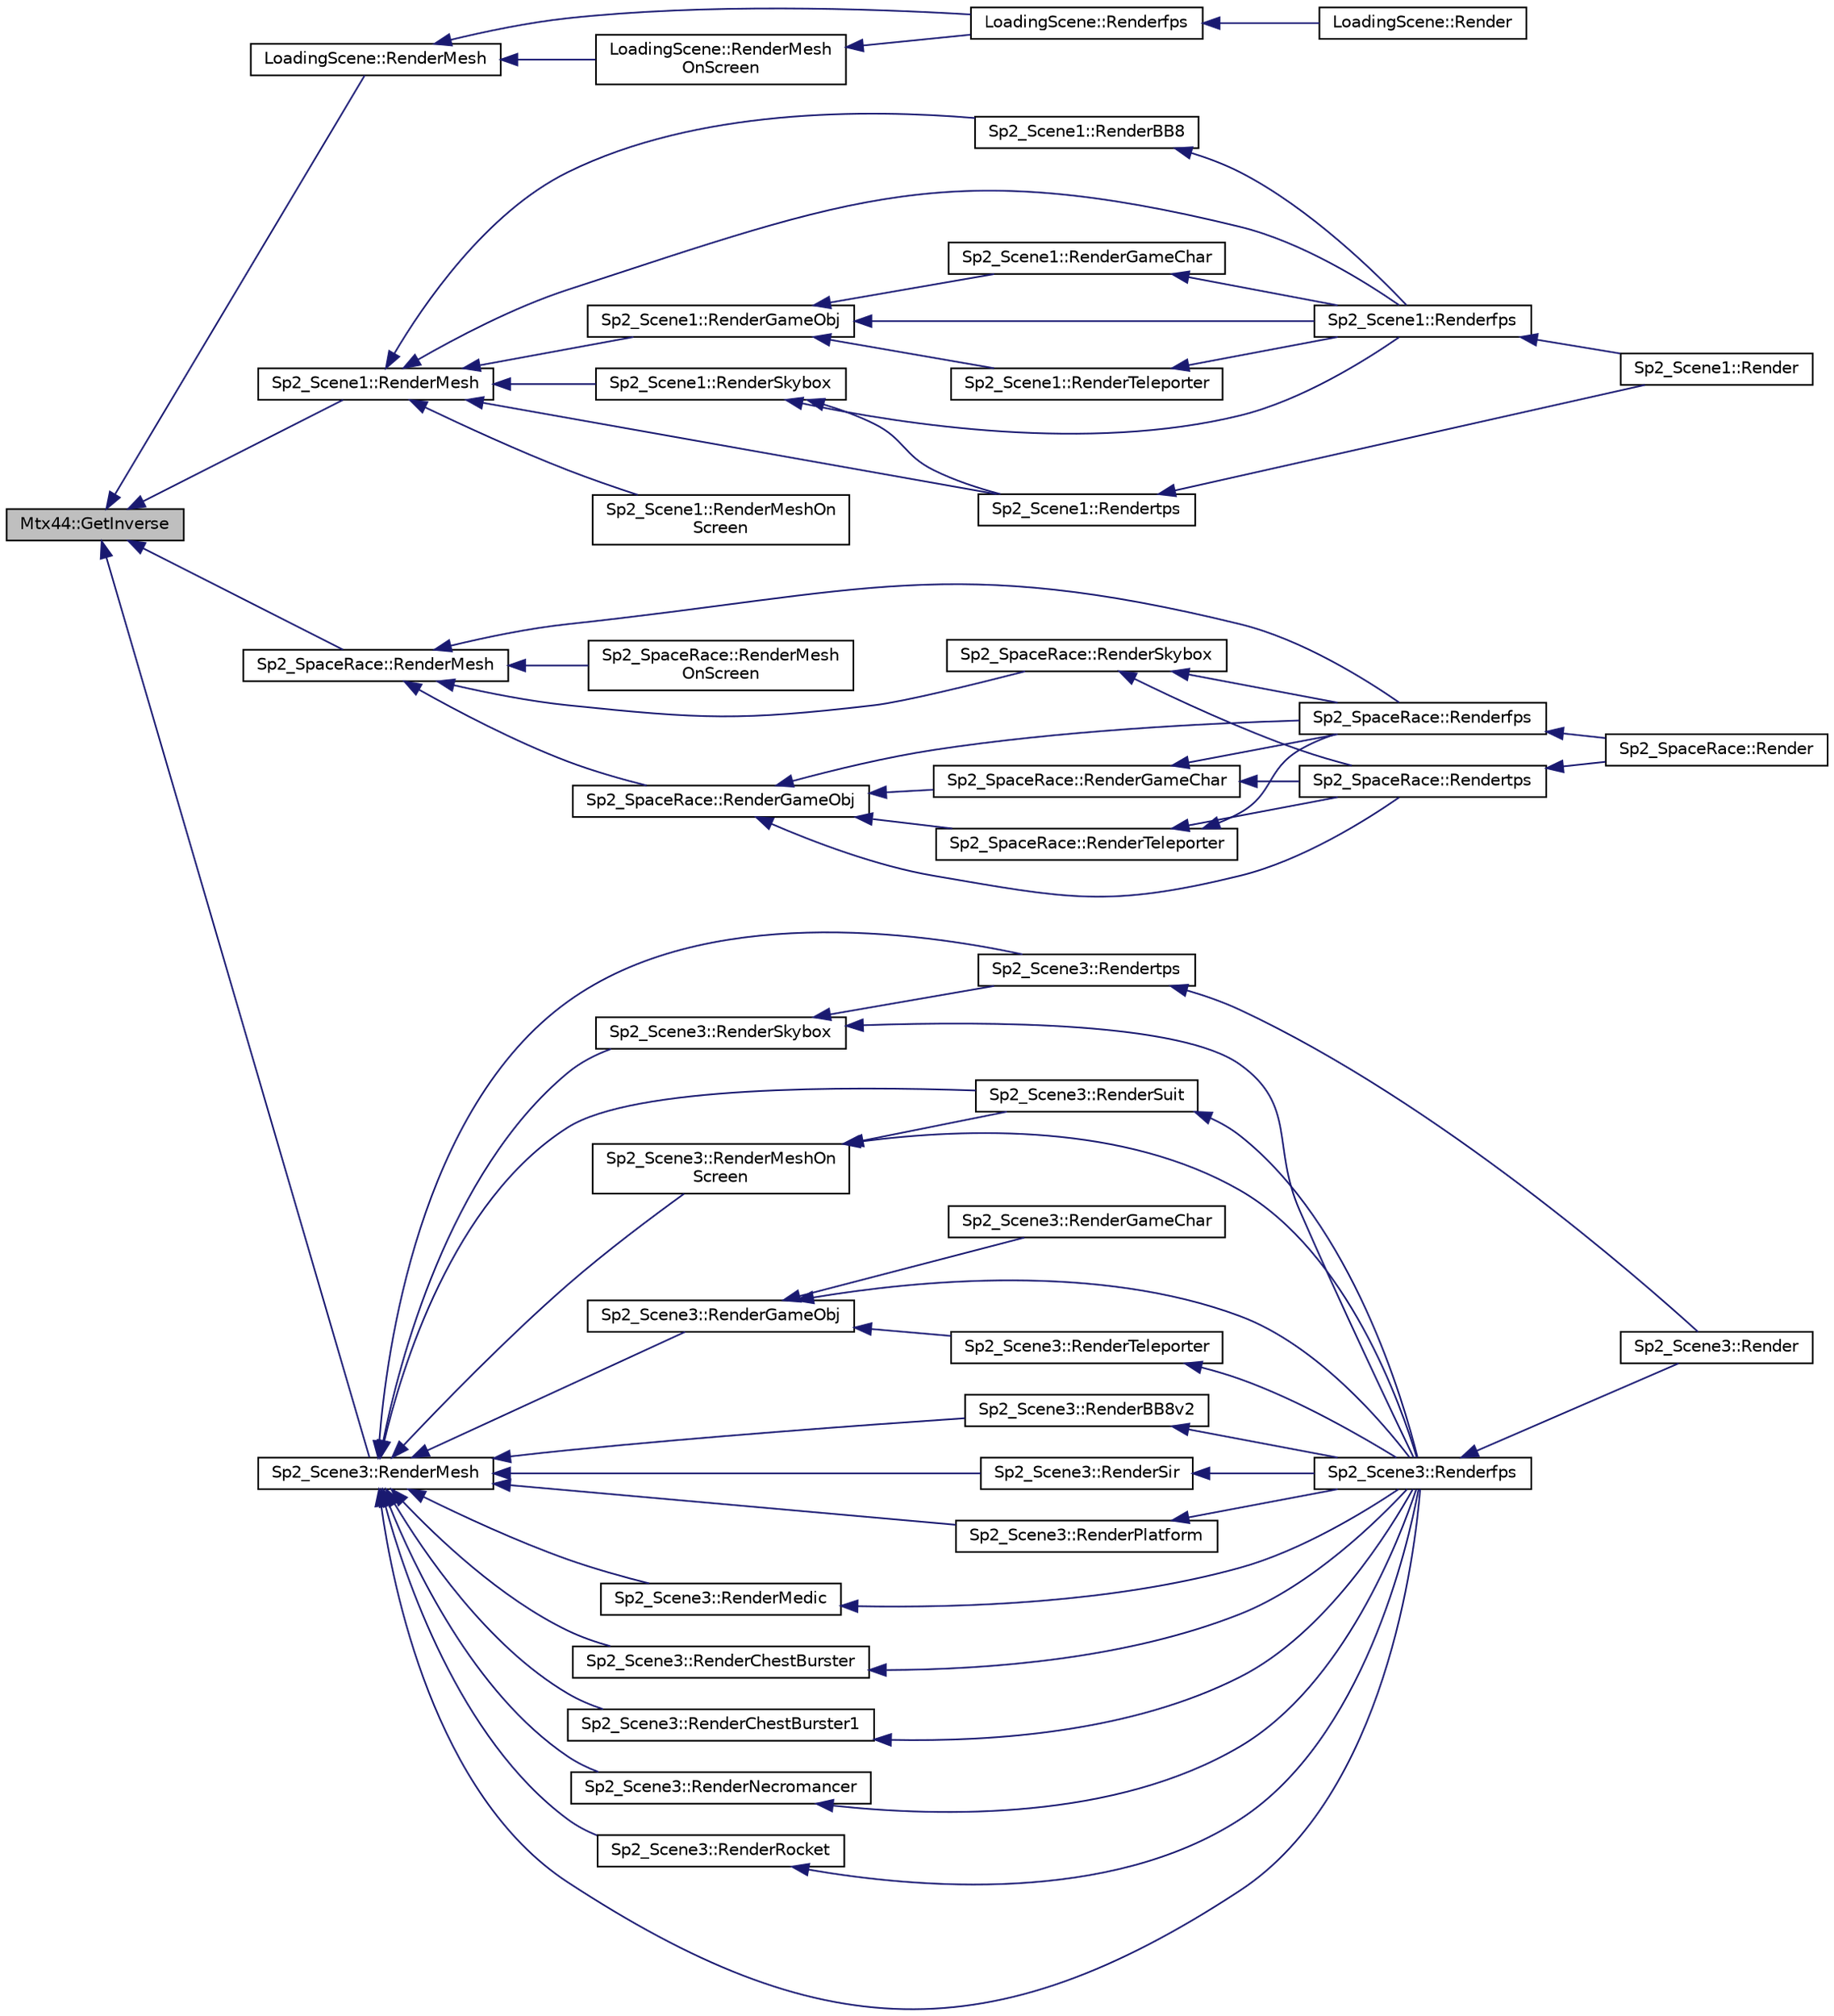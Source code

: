 digraph "Mtx44::GetInverse"
{
  bgcolor="transparent";
  edge [fontname="Helvetica",fontsize="10",labelfontname="Helvetica",labelfontsize="10"];
  node [fontname="Helvetica",fontsize="10",shape=record];
  rankdir="LR";
  Node1 [label="Mtx44::GetInverse",height=0.2,width=0.4,color="black", fillcolor="grey75", style="filled", fontcolor="black"];
  Node1 -> Node2 [dir="back",color="midnightblue",fontsize="10",style="solid",fontname="Helvetica"];
  Node2 [label="LoadingScene::RenderMesh",height=0.2,width=0.4,color="black",URL="$classLoadingScene.html#acc79ce6f818d54de42bb7d4beafd33e7"];
  Node2 -> Node3 [dir="back",color="midnightblue",fontsize="10",style="solid",fontname="Helvetica"];
  Node3 [label="LoadingScene::Renderfps",height=0.2,width=0.4,color="black",URL="$classLoadingScene.html#a35ba516ca75c80353cd958f6393b4ef7"];
  Node3 -> Node4 [dir="back",color="midnightblue",fontsize="10",style="solid",fontname="Helvetica"];
  Node4 [label="LoadingScene::Render",height=0.2,width=0.4,color="black",URL="$classLoadingScene.html#a20d69f97ec73d55519a3481f32dd804b"];
  Node2 -> Node5 [dir="back",color="midnightblue",fontsize="10",style="solid",fontname="Helvetica"];
  Node5 [label="LoadingScene::RenderMesh\lOnScreen",height=0.2,width=0.4,color="black",URL="$classLoadingScene.html#ac183e240781b77c43cdf4c490f5358e8"];
  Node5 -> Node3 [dir="back",color="midnightblue",fontsize="10",style="solid",fontname="Helvetica"];
  Node1 -> Node6 [dir="back",color="midnightblue",fontsize="10",style="solid",fontname="Helvetica"];
  Node6 [label="Sp2_Scene1::RenderMesh",height=0.2,width=0.4,color="black",URL="$classSp2__Scene1.html#a974bf14779d9515128872057892ca93f"];
  Node6 -> Node7 [dir="back",color="midnightblue",fontsize="10",style="solid",fontname="Helvetica"];
  Node7 [label="Sp2_Scene1::RenderSkybox",height=0.2,width=0.4,color="black",URL="$classSp2__Scene1.html#a6cafd60fcaa17a0a33d0d447db24f08d"];
  Node7 -> Node8 [dir="back",color="midnightblue",fontsize="10",style="solid",fontname="Helvetica"];
  Node8 [label="Sp2_Scene1::Renderfps",height=0.2,width=0.4,color="black",URL="$classSp2__Scene1.html#ad6a43af14f5aca3417deea62b24dbc7e"];
  Node8 -> Node9 [dir="back",color="midnightblue",fontsize="10",style="solid",fontname="Helvetica"];
  Node9 [label="Sp2_Scene1::Render",height=0.2,width=0.4,color="black",URL="$classSp2__Scene1.html#a5d45996751484538f8f7675a1db98979"];
  Node7 -> Node10 [dir="back",color="midnightblue",fontsize="10",style="solid",fontname="Helvetica"];
  Node10 [label="Sp2_Scene1::Rendertps",height=0.2,width=0.4,color="black",URL="$classSp2__Scene1.html#a5d1d239478f7d035b00458f563f3d8a6"];
  Node10 -> Node9 [dir="back",color="midnightblue",fontsize="10",style="solid",fontname="Helvetica"];
  Node6 -> Node11 [dir="back",color="midnightblue",fontsize="10",style="solid",fontname="Helvetica"];
  Node11 [label="Sp2_Scene1::RenderGameObj",height=0.2,width=0.4,color="black",URL="$classSp2__Scene1.html#aeabebe615a8a759a67df19a5d622f666"];
  Node11 -> Node12 [dir="back",color="midnightblue",fontsize="10",style="solid",fontname="Helvetica"];
  Node12 [label="Sp2_Scene1::RenderTeleporter",height=0.2,width=0.4,color="black",URL="$classSp2__Scene1.html#a600d17005d897d460e53c972a7f82307"];
  Node12 -> Node8 [dir="back",color="midnightblue",fontsize="10",style="solid",fontname="Helvetica"];
  Node11 -> Node13 [dir="back",color="midnightblue",fontsize="10",style="solid",fontname="Helvetica"];
  Node13 [label="Sp2_Scene1::RenderGameChar",height=0.2,width=0.4,color="black",URL="$classSp2__Scene1.html#a4db02e66df630cdf2a7e9db5e22997dc"];
  Node13 -> Node8 [dir="back",color="midnightblue",fontsize="10",style="solid",fontname="Helvetica"];
  Node11 -> Node8 [dir="back",color="midnightblue",fontsize="10",style="solid",fontname="Helvetica"];
  Node6 -> Node14 [dir="back",color="midnightblue",fontsize="10",style="solid",fontname="Helvetica"];
  Node14 [label="Sp2_Scene1::RenderBB8",height=0.2,width=0.4,color="black",URL="$classSp2__Scene1.html#affd071d43ef2fca91b096e7e7963f7d1"];
  Node14 -> Node8 [dir="back",color="midnightblue",fontsize="10",style="solid",fontname="Helvetica"];
  Node6 -> Node15 [dir="back",color="midnightblue",fontsize="10",style="solid",fontname="Helvetica"];
  Node15 [label="Sp2_Scene1::RenderMeshOn\lScreen",height=0.2,width=0.4,color="black",URL="$classSp2__Scene1.html#aebb431e1bbb2f71c0a18c01c47cd2f8d"];
  Node6 -> Node8 [dir="back",color="midnightblue",fontsize="10",style="solid",fontname="Helvetica"];
  Node6 -> Node10 [dir="back",color="midnightblue",fontsize="10",style="solid",fontname="Helvetica"];
  Node1 -> Node16 [dir="back",color="midnightblue",fontsize="10",style="solid",fontname="Helvetica"];
  Node16 [label="Sp2_SpaceRace::RenderMesh",height=0.2,width=0.4,color="black",URL="$classSp2__SpaceRace.html#aa4a535cf7560abb19c8cb833b4e02021"];
  Node16 -> Node17 [dir="back",color="midnightblue",fontsize="10",style="solid",fontname="Helvetica"];
  Node17 [label="Sp2_SpaceRace::RenderSkybox",height=0.2,width=0.4,color="black",URL="$classSp2__SpaceRace.html#aca0d05de9acd52fc9ecf95d2f4438271"];
  Node17 -> Node18 [dir="back",color="midnightblue",fontsize="10",style="solid",fontname="Helvetica"];
  Node18 [label="Sp2_SpaceRace::Renderfps",height=0.2,width=0.4,color="black",URL="$classSp2__SpaceRace.html#afe1631510dcb1ed61a327ce0e3787745"];
  Node18 -> Node19 [dir="back",color="midnightblue",fontsize="10",style="solid",fontname="Helvetica"];
  Node19 [label="Sp2_SpaceRace::Render",height=0.2,width=0.4,color="black",URL="$classSp2__SpaceRace.html#a6e5a16911da0317ddce3175936fb316d"];
  Node17 -> Node20 [dir="back",color="midnightblue",fontsize="10",style="solid",fontname="Helvetica"];
  Node20 [label="Sp2_SpaceRace::Rendertps",height=0.2,width=0.4,color="black",URL="$classSp2__SpaceRace.html#a862b9d074a5549aaa63c2f2e27425568"];
  Node20 -> Node19 [dir="back",color="midnightblue",fontsize="10",style="solid",fontname="Helvetica"];
  Node16 -> Node21 [dir="back",color="midnightblue",fontsize="10",style="solid",fontname="Helvetica"];
  Node21 [label="Sp2_SpaceRace::RenderGameObj",height=0.2,width=0.4,color="black",URL="$classSp2__SpaceRace.html#a21eaef4ef696d83ad357ee8c0ec4bb16"];
  Node21 -> Node22 [dir="back",color="midnightblue",fontsize="10",style="solid",fontname="Helvetica"];
  Node22 [label="Sp2_SpaceRace::RenderGameChar",height=0.2,width=0.4,color="black",URL="$classSp2__SpaceRace.html#a4f50c06883bb7b97cef7e9ed4f7e3e4c"];
  Node22 -> Node18 [dir="back",color="midnightblue",fontsize="10",style="solid",fontname="Helvetica"];
  Node22 -> Node20 [dir="back",color="midnightblue",fontsize="10",style="solid",fontname="Helvetica"];
  Node21 -> Node23 [dir="back",color="midnightblue",fontsize="10",style="solid",fontname="Helvetica"];
  Node23 [label="Sp2_SpaceRace::RenderTeleporter",height=0.2,width=0.4,color="black",URL="$classSp2__SpaceRace.html#a8dae59c02fa2996a5a7793fbea6b08e7"];
  Node23 -> Node18 [dir="back",color="midnightblue",fontsize="10",style="solid",fontname="Helvetica"];
  Node23 -> Node20 [dir="back",color="midnightblue",fontsize="10",style="solid",fontname="Helvetica"];
  Node21 -> Node18 [dir="back",color="midnightblue",fontsize="10",style="solid",fontname="Helvetica"];
  Node21 -> Node20 [dir="back",color="midnightblue",fontsize="10",style="solid",fontname="Helvetica"];
  Node16 -> Node24 [dir="back",color="midnightblue",fontsize="10",style="solid",fontname="Helvetica"];
  Node24 [label="Sp2_SpaceRace::RenderMesh\lOnScreen",height=0.2,width=0.4,color="black",URL="$classSp2__SpaceRace.html#ab0f4ca726823858a22af078333c90c8b"];
  Node16 -> Node18 [dir="back",color="midnightblue",fontsize="10",style="solid",fontname="Helvetica"];
  Node1 -> Node25 [dir="back",color="midnightblue",fontsize="10",style="solid",fontname="Helvetica"];
  Node25 [label="Sp2_Scene3::RenderMesh",height=0.2,width=0.4,color="black",URL="$classSp2__Scene3.html#a608cd9e5736f5d5c0639d78fb36a8518",tooltip="Render mesh such as basic primitive shapes and OBJs. "];
  Node25 -> Node26 [dir="back",color="midnightblue",fontsize="10",style="solid",fontname="Helvetica"];
  Node26 [label="Sp2_Scene3::RenderSkybox",height=0.2,width=0.4,color="black",URL="$classSp2__Scene3.html#a9a9c699d70d2758a642716104614c8e9"];
  Node26 -> Node27 [dir="back",color="midnightblue",fontsize="10",style="solid",fontname="Helvetica"];
  Node27 [label="Sp2_Scene3::Renderfps",height=0.2,width=0.4,color="black",URL="$classSp2__Scene3.html#a43e8c34b03c54e12d61a707e5e10e4f2"];
  Node27 -> Node28 [dir="back",color="midnightblue",fontsize="10",style="solid",fontname="Helvetica"];
  Node28 [label="Sp2_Scene3::Render",height=0.2,width=0.4,color="black",URL="$classSp2__Scene3.html#a2227ee0830c9d5f4ca486cc70b140331"];
  Node26 -> Node29 [dir="back",color="midnightblue",fontsize="10",style="solid",fontname="Helvetica"];
  Node29 [label="Sp2_Scene3::Rendertps",height=0.2,width=0.4,color="black",URL="$classSp2__Scene3.html#ae335cb6eb156dbc0a1573cfb3af5dc06"];
  Node29 -> Node28 [dir="back",color="midnightblue",fontsize="10",style="solid",fontname="Helvetica"];
  Node25 -> Node30 [dir="back",color="midnightblue",fontsize="10",style="solid",fontname="Helvetica"];
  Node30 [label="Sp2_Scene3::RenderSuit",height=0.2,width=0.4,color="black",URL="$classSp2__Scene3.html#ab8b8ee5ac95441f935c1b4d04c3a39c2",tooltip="Rendering of the in-game suit interface and positions. "];
  Node30 -> Node27 [dir="back",color="midnightblue",fontsize="10",style="solid",fontname="Helvetica"];
  Node25 -> Node31 [dir="back",color="midnightblue",fontsize="10",style="solid",fontname="Helvetica"];
  Node31 [label="Sp2_Scene3::RenderGameObj",height=0.2,width=0.4,color="black",URL="$classSp2__Scene3.html#a57f6c020216c4093a312595a01d3e35e"];
  Node31 -> Node32 [dir="back",color="midnightblue",fontsize="10",style="solid",fontname="Helvetica"];
  Node32 [label="Sp2_Scene3::RenderGameChar",height=0.2,width=0.4,color="black",URL="$classSp2__Scene3.html#a49c6705570a9aff1c073485d0f9673bd"];
  Node31 -> Node33 [dir="back",color="midnightblue",fontsize="10",style="solid",fontname="Helvetica"];
  Node33 [label="Sp2_Scene3::RenderTeleporter",height=0.2,width=0.4,color="black",URL="$classSp2__Scene3.html#a52aad13df08c4bddb02bbc4469e0bab7"];
  Node33 -> Node27 [dir="back",color="midnightblue",fontsize="10",style="solid",fontname="Helvetica"];
  Node31 -> Node27 [dir="back",color="midnightblue",fontsize="10",style="solid",fontname="Helvetica"];
  Node25 -> Node34 [dir="back",color="midnightblue",fontsize="10",style="solid",fontname="Helvetica"];
  Node34 [label="Sp2_Scene3::RenderBB8v2",height=0.2,width=0.4,color="black",URL="$classSp2__Scene3.html#ae73b4bf302e532be99afd20b64af68c9"];
  Node34 -> Node27 [dir="back",color="midnightblue",fontsize="10",style="solid",fontname="Helvetica"];
  Node25 -> Node35 [dir="back",color="midnightblue",fontsize="10",style="solid",fontname="Helvetica"];
  Node35 [label="Sp2_Scene3::RenderSir",height=0.2,width=0.4,color="black",URL="$classSp2__Scene3.html#a001ac341d244cfd9b1c0acb45c973263"];
  Node35 -> Node27 [dir="back",color="midnightblue",fontsize="10",style="solid",fontname="Helvetica"];
  Node25 -> Node36 [dir="back",color="midnightblue",fontsize="10",style="solid",fontname="Helvetica"];
  Node36 [label="Sp2_Scene3::RenderPlatform",height=0.2,width=0.4,color="black",URL="$classSp2__Scene3.html#aa9b81af61da8677203bf3e15f8526d15",tooltip="Renders all platforms. "];
  Node36 -> Node27 [dir="back",color="midnightblue",fontsize="10",style="solid",fontname="Helvetica"];
  Node25 -> Node37 [dir="back",color="midnightblue",fontsize="10",style="solid",fontname="Helvetica"];
  Node37 [label="Sp2_Scene3::RenderMedic",height=0.2,width=0.4,color="black",URL="$classSp2__Scene3.html#af977943490d876a299b08644b5f0ebcd"];
  Node37 -> Node27 [dir="back",color="midnightblue",fontsize="10",style="solid",fontname="Helvetica"];
  Node25 -> Node38 [dir="back",color="midnightblue",fontsize="10",style="solid",fontname="Helvetica"];
  Node38 [label="Sp2_Scene3::RenderChestBurster",height=0.2,width=0.4,color="black",URL="$classSp2__Scene3.html#aaf2c3e791d4ccba1e3b1e76d9df0d9bb"];
  Node38 -> Node27 [dir="back",color="midnightblue",fontsize="10",style="solid",fontname="Helvetica"];
  Node25 -> Node39 [dir="back",color="midnightblue",fontsize="10",style="solid",fontname="Helvetica"];
  Node39 [label="Sp2_Scene3::RenderChestBurster1",height=0.2,width=0.4,color="black",URL="$classSp2__Scene3.html#aee8c1d7c9bd31063ba0f0a0f8c0eb10f"];
  Node39 -> Node27 [dir="back",color="midnightblue",fontsize="10",style="solid",fontname="Helvetica"];
  Node25 -> Node40 [dir="back",color="midnightblue",fontsize="10",style="solid",fontname="Helvetica"];
  Node40 [label="Sp2_Scene3::RenderNecromancer",height=0.2,width=0.4,color="black",URL="$classSp2__Scene3.html#a485e611aa8f811d187cbf0f444ae8704"];
  Node40 -> Node27 [dir="back",color="midnightblue",fontsize="10",style="solid",fontname="Helvetica"];
  Node25 -> Node41 [dir="back",color="midnightblue",fontsize="10",style="solid",fontname="Helvetica"];
  Node41 [label="Sp2_Scene3::RenderRocket",height=0.2,width=0.4,color="black",URL="$classSp2__Scene3.html#ac03a8ab64a3e0fbd62ae9cda9ef2daa4"];
  Node41 -> Node27 [dir="back",color="midnightblue",fontsize="10",style="solid",fontname="Helvetica"];
  Node25 -> Node42 [dir="back",color="midnightblue",fontsize="10",style="solid",fontname="Helvetica"];
  Node42 [label="Sp2_Scene3::RenderMeshOn\lScreen",height=0.2,width=0.4,color="black",URL="$classSp2__Scene3.html#a47e7097fa3f498d2496cffad65ef2539"];
  Node42 -> Node30 [dir="back",color="midnightblue",fontsize="10",style="solid",fontname="Helvetica"];
  Node42 -> Node27 [dir="back",color="midnightblue",fontsize="10",style="solid",fontname="Helvetica"];
  Node25 -> Node27 [dir="back",color="midnightblue",fontsize="10",style="solid",fontname="Helvetica"];
  Node25 -> Node29 [dir="back",color="midnightblue",fontsize="10",style="solid",fontname="Helvetica"];
}
